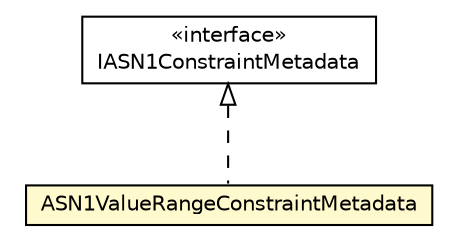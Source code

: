#!/usr/local/bin/dot
#
# Class diagram 
# Generated by UMLGraph version R5_6-24-gf6e263 (http://www.umlgraph.org/)
#

digraph G {
	edge [fontname="Helvetica",fontsize=10,labelfontname="Helvetica",labelfontsize=10];
	node [fontname="Helvetica",fontsize=10,shape=plaintext];
	nodesep=0.25;
	ranksep=0.5;
	// org.universAAL.lddi.lib.ieeex73std.org.bn.metadata.constraints.ASN1ValueRangeConstraintMetadata
	c72835 [label=<<table title="org.universAAL.lddi.lib.ieeex73std.org.bn.metadata.constraints.ASN1ValueRangeConstraintMetadata" border="0" cellborder="1" cellspacing="0" cellpadding="2" port="p" bgcolor="lemonChiffon" href="./ASN1ValueRangeConstraintMetadata.html">
		<tr><td><table border="0" cellspacing="0" cellpadding="1">
<tr><td align="center" balign="center"> ASN1ValueRangeConstraintMetadata </td></tr>
		</table></td></tr>
		</table>>, URL="./ASN1ValueRangeConstraintMetadata.html", fontname="Helvetica", fontcolor="black", fontsize=10.0];
	// org.universAAL.lddi.lib.ieeex73std.org.bn.metadata.constraints.IASN1ConstraintMetadata
	c72837 [label=<<table title="org.universAAL.lddi.lib.ieeex73std.org.bn.metadata.constraints.IASN1ConstraintMetadata" border="0" cellborder="1" cellspacing="0" cellpadding="2" port="p" href="./IASN1ConstraintMetadata.html">
		<tr><td><table border="0" cellspacing="0" cellpadding="1">
<tr><td align="center" balign="center"> &#171;interface&#187; </td></tr>
<tr><td align="center" balign="center"> IASN1ConstraintMetadata </td></tr>
		</table></td></tr>
		</table>>, URL="./IASN1ConstraintMetadata.html", fontname="Helvetica", fontcolor="black", fontsize=10.0];
	//org.universAAL.lddi.lib.ieeex73std.org.bn.metadata.constraints.ASN1ValueRangeConstraintMetadata implements org.universAAL.lddi.lib.ieeex73std.org.bn.metadata.constraints.IASN1ConstraintMetadata
	c72837:p -> c72835:p [dir=back,arrowtail=empty,style=dashed];
}

